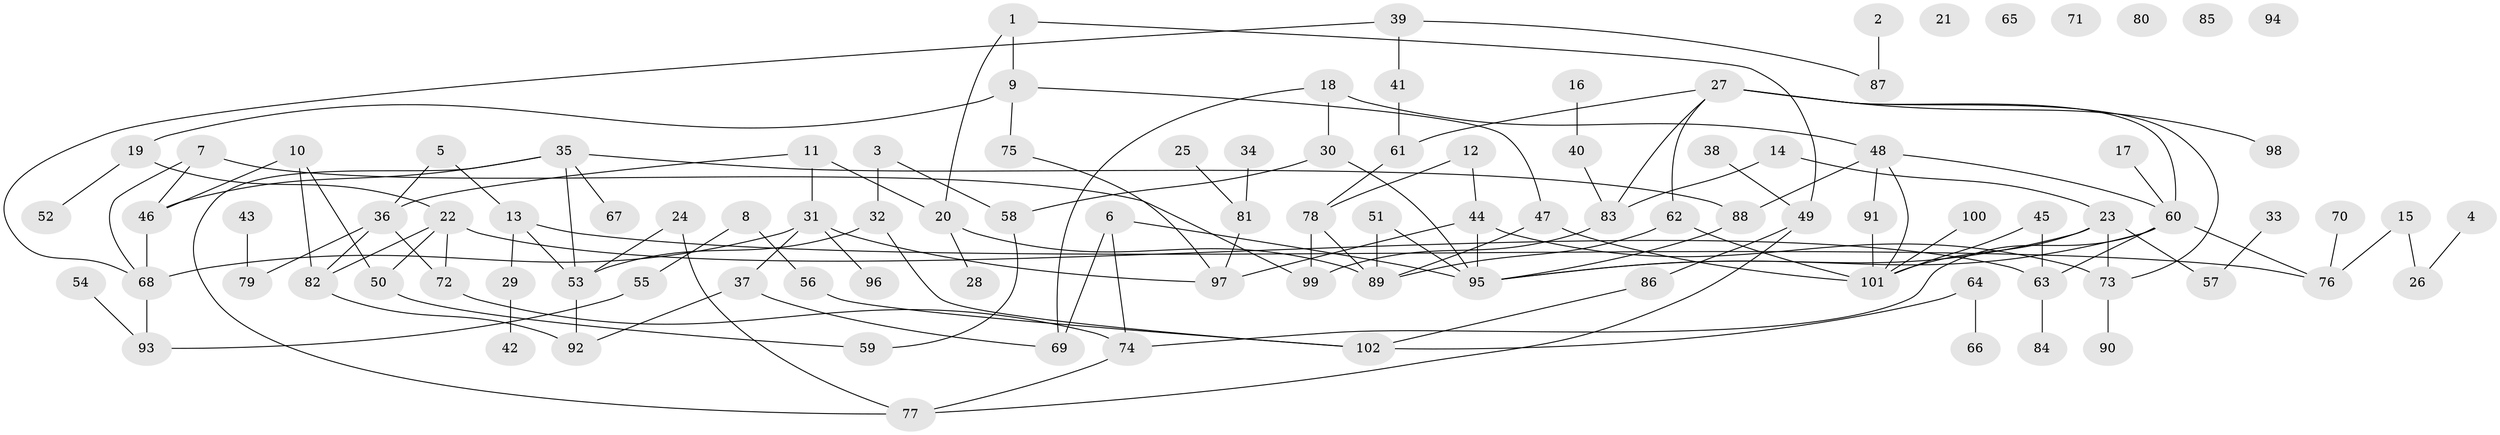 // Generated by graph-tools (version 1.1) at 2025/49/03/09/25 03:49:08]
// undirected, 102 vertices, 136 edges
graph export_dot {
graph [start="1"]
  node [color=gray90,style=filled];
  1;
  2;
  3;
  4;
  5;
  6;
  7;
  8;
  9;
  10;
  11;
  12;
  13;
  14;
  15;
  16;
  17;
  18;
  19;
  20;
  21;
  22;
  23;
  24;
  25;
  26;
  27;
  28;
  29;
  30;
  31;
  32;
  33;
  34;
  35;
  36;
  37;
  38;
  39;
  40;
  41;
  42;
  43;
  44;
  45;
  46;
  47;
  48;
  49;
  50;
  51;
  52;
  53;
  54;
  55;
  56;
  57;
  58;
  59;
  60;
  61;
  62;
  63;
  64;
  65;
  66;
  67;
  68;
  69;
  70;
  71;
  72;
  73;
  74;
  75;
  76;
  77;
  78;
  79;
  80;
  81;
  82;
  83;
  84;
  85;
  86;
  87;
  88;
  89;
  90;
  91;
  92;
  93;
  94;
  95;
  96;
  97;
  98;
  99;
  100;
  101;
  102;
  1 -- 9;
  1 -- 20;
  1 -- 49;
  2 -- 87;
  3 -- 32;
  3 -- 58;
  4 -- 26;
  5 -- 13;
  5 -- 36;
  6 -- 69;
  6 -- 74;
  6 -- 95;
  7 -- 46;
  7 -- 68;
  7 -- 99;
  8 -- 55;
  8 -- 56;
  9 -- 19;
  9 -- 47;
  9 -- 75;
  10 -- 46;
  10 -- 50;
  10 -- 82;
  11 -- 20;
  11 -- 31;
  11 -- 36;
  12 -- 44;
  12 -- 78;
  13 -- 29;
  13 -- 53;
  13 -- 76;
  14 -- 23;
  14 -- 83;
  15 -- 26;
  15 -- 76;
  16 -- 40;
  17 -- 60;
  18 -- 30;
  18 -- 48;
  18 -- 69;
  19 -- 22;
  19 -- 52;
  20 -- 28;
  20 -- 89;
  22 -- 50;
  22 -- 63;
  22 -- 72;
  22 -- 82;
  23 -- 57;
  23 -- 73;
  23 -- 95;
  23 -- 101;
  24 -- 53;
  24 -- 77;
  25 -- 81;
  27 -- 60;
  27 -- 61;
  27 -- 62;
  27 -- 73;
  27 -- 83;
  27 -- 98;
  29 -- 42;
  30 -- 58;
  30 -- 95;
  31 -- 37;
  31 -- 68;
  31 -- 96;
  31 -- 97;
  32 -- 53;
  32 -- 102;
  33 -- 57;
  34 -- 81;
  35 -- 46;
  35 -- 53;
  35 -- 67;
  35 -- 77;
  35 -- 88;
  36 -- 72;
  36 -- 79;
  36 -- 82;
  37 -- 69;
  37 -- 92;
  38 -- 49;
  39 -- 41;
  39 -- 68;
  39 -- 87;
  40 -- 83;
  41 -- 61;
  43 -- 79;
  44 -- 73;
  44 -- 95;
  44 -- 97;
  45 -- 63;
  45 -- 101;
  46 -- 68;
  47 -- 89;
  47 -- 101;
  48 -- 60;
  48 -- 88;
  48 -- 91;
  48 -- 101;
  49 -- 77;
  49 -- 86;
  50 -- 59;
  51 -- 89;
  51 -- 95;
  53 -- 92;
  54 -- 93;
  55 -- 93;
  56 -- 102;
  58 -- 59;
  60 -- 63;
  60 -- 74;
  60 -- 76;
  60 -- 95;
  61 -- 78;
  62 -- 89;
  62 -- 101;
  63 -- 84;
  64 -- 66;
  64 -- 102;
  68 -- 93;
  70 -- 76;
  72 -- 74;
  73 -- 90;
  74 -- 77;
  75 -- 97;
  78 -- 89;
  78 -- 99;
  81 -- 97;
  82 -- 92;
  83 -- 99;
  86 -- 102;
  88 -- 95;
  91 -- 101;
  100 -- 101;
}
